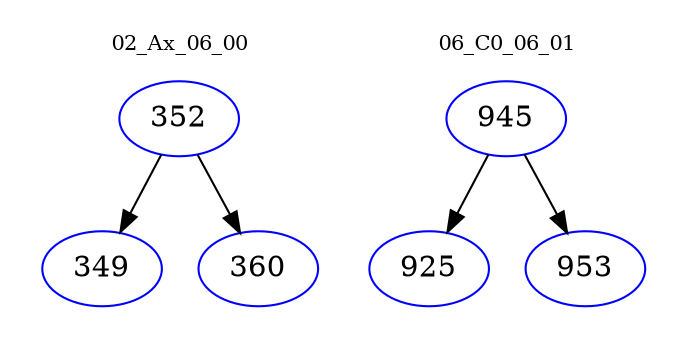 digraph{
subgraph cluster_0 {
color = white
label = "02_Ax_06_00";
fontsize=10;
T0_352 [label="352", color="blue"]
T0_352 -> T0_349 [color="black"]
T0_349 [label="349", color="blue"]
T0_352 -> T0_360 [color="black"]
T0_360 [label="360", color="blue"]
}
subgraph cluster_1 {
color = white
label = "06_C0_06_01";
fontsize=10;
T1_945 [label="945", color="blue"]
T1_945 -> T1_925 [color="black"]
T1_925 [label="925", color="blue"]
T1_945 -> T1_953 [color="black"]
T1_953 [label="953", color="blue"]
}
}
